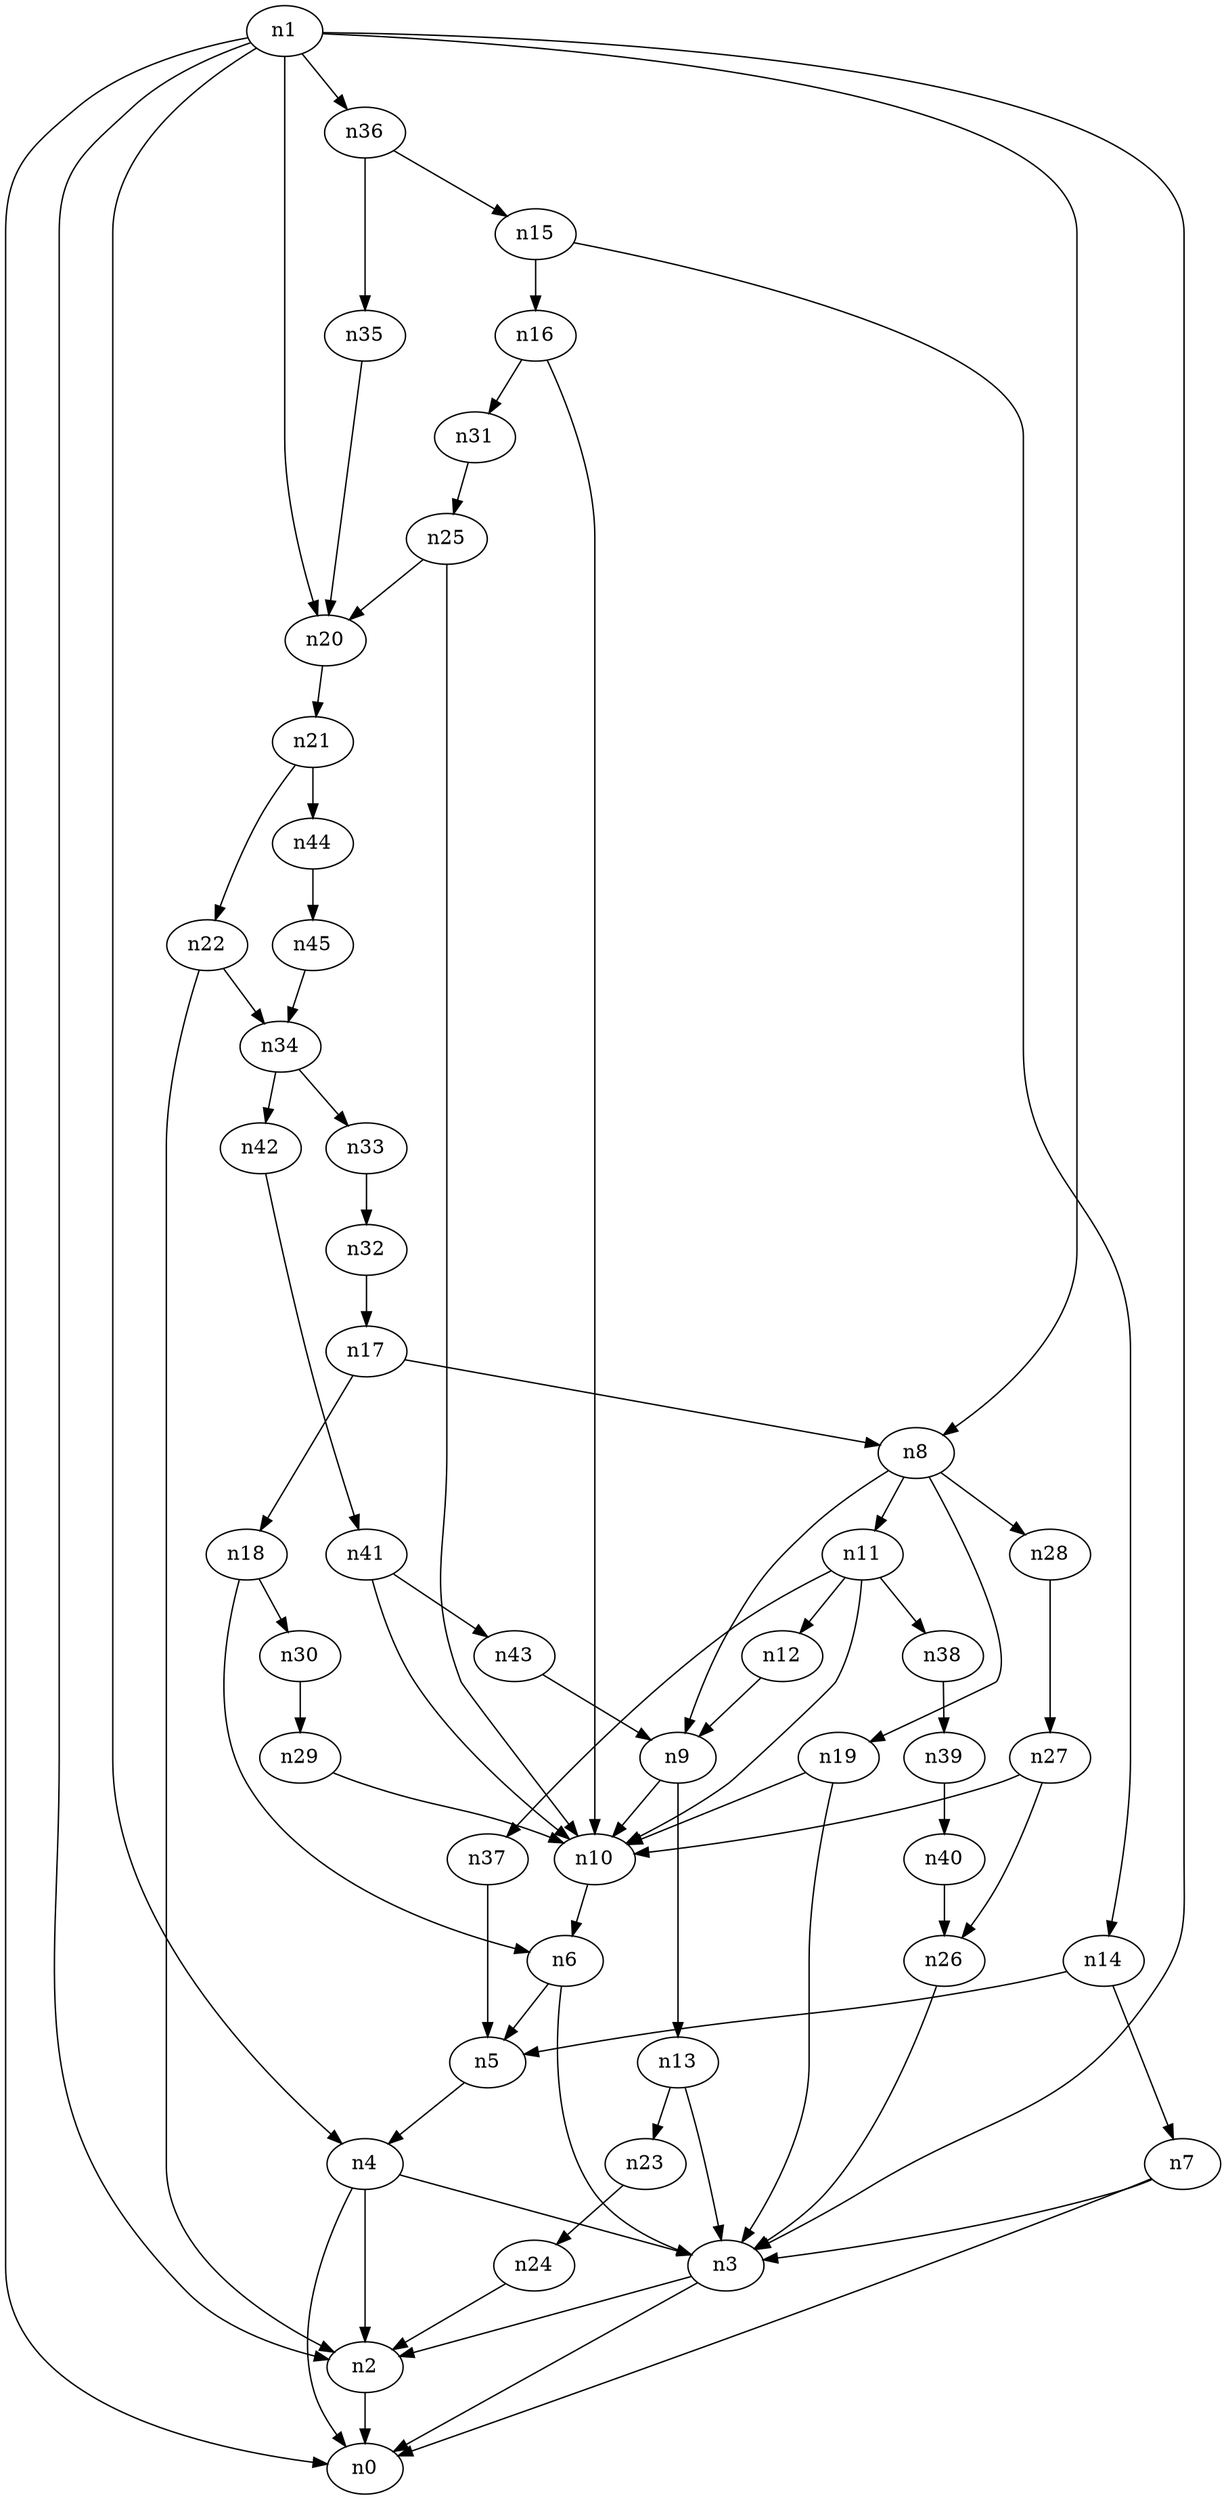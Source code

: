 digraph G {
	n1 -> n0	 [_graphml_id=e0];
	n1 -> n2	 [_graphml_id=e1];
	n1 -> n3	 [_graphml_id=e6];
	n1 -> n4	 [_graphml_id=e9];
	n1 -> n8	 [_graphml_id=e15];
	n1 -> n20	 [_graphml_id=e35];
	n1 -> n36	 [_graphml_id=e63];
	n2 -> n0	 [_graphml_id=e5];
	n3 -> n0	 [_graphml_id=e8];
	n3 -> n2	 [_graphml_id=e2];
	n4 -> n0	 [_graphml_id=e4];
	n4 -> n2	 [_graphml_id=e7];
	n4 -> n3	 [_graphml_id=e3];
	n5 -> n4	 [_graphml_id=e10];
	n6 -> n3	 [_graphml_id=e12];
	n6 -> n5	 [_graphml_id=e11];
	n7 -> n0	 [_graphml_id=e13];
	n7 -> n3	 [_graphml_id=e14];
	n8 -> n9	 [_graphml_id=e16];
	n8 -> n11	 [_graphml_id=e19];
	n8 -> n19	 [_graphml_id=e32];
	n8 -> n28	 [_graphml_id=e47];
	n9 -> n10	 [_graphml_id=e17];
	n9 -> n13	 [_graphml_id=e23];
	n10 -> n6	 [_graphml_id=e18];
	n11 -> n10	 [_graphml_id=e24];
	n11 -> n12	 [_graphml_id=e20];
	n11 -> n37	 [_graphml_id=e61];
	n11 -> n38	 [_graphml_id=e64];
	n12 -> n9	 [_graphml_id=e21];
	n13 -> n3	 [_graphml_id=e22];
	n13 -> n23	 [_graphml_id=e39];
	n14 -> n5	 [_graphml_id=e25];
	n14 -> n7	 [_graphml_id=e34];
	n15 -> n14	 [_graphml_id=e26];
	n15 -> n16	 [_graphml_id=e27];
	n16 -> n10	 [_graphml_id=e28];
	n16 -> n31	 [_graphml_id=e51];
	n17 -> n8	 [_graphml_id=e29];
	n17 -> n18	 [_graphml_id=e30];
	n18 -> n6	 [_graphml_id=e31];
	n18 -> n30	 [_graphml_id=e50];
	n19 -> n3	 [_graphml_id=e33];
	n19 -> n10	 [_graphml_id=e73];
	n20 -> n21	 [_graphml_id=e36];
	n21 -> n22	 [_graphml_id=e37];
	n21 -> n44	 [_graphml_id=e74];
	n22 -> n2	 [_graphml_id=e38];
	n22 -> n34	 [_graphml_id=e57];
	n23 -> n24	 [_graphml_id=e40];
	n24 -> n2	 [_graphml_id=e41];
	n25 -> n10	 [_graphml_id=e43];
	n25 -> n20	 [_graphml_id=e42];
	n26 -> n3	 [_graphml_id=e44];
	n27 -> n10	 [_graphml_id=e53];
	n27 -> n26	 [_graphml_id=e45];
	n28 -> n27	 [_graphml_id=e46];
	n29 -> n10	 [_graphml_id=e48];
	n30 -> n29	 [_graphml_id=e49];
	n31 -> n25	 [_graphml_id=e52];
	n32 -> n17	 [_graphml_id=e54];
	n33 -> n32	 [_graphml_id=e55];
	n34 -> n33	 [_graphml_id=e56];
	n34 -> n42	 [_graphml_id=e70];
	n35 -> n20	 [_graphml_id=e58];
	n36 -> n15	 [_graphml_id=e60];
	n36 -> n35	 [_graphml_id=e59];
	n37 -> n5	 [_graphml_id=e62];
	n38 -> n39	 [_graphml_id=e65];
	n39 -> n40	 [_graphml_id=e66];
	n40 -> n26	 [_graphml_id=e67];
	n41 -> n10	 [_graphml_id=e68];
	n41 -> n43	 [_graphml_id=e72];
	n42 -> n41	 [_graphml_id=e69];
	n43 -> n9	 [_graphml_id=e71];
	n44 -> n45	 [_graphml_id=e75];
	n45 -> n34	 [_graphml_id=e76];
}
